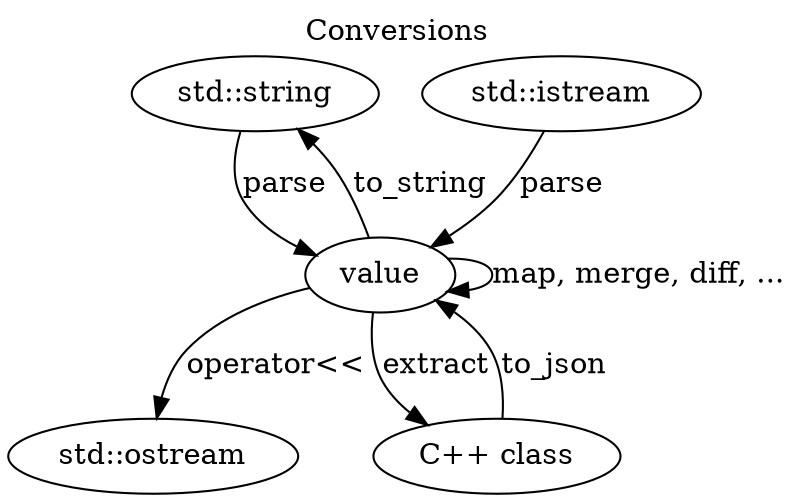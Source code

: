 digraph jsonv {
  label="Conversions"
  labelloc="t"
  
  str     [label="std::string"]
  istream [label="std::istream"]
  ostream [label="std::ostream"]
  value   [label="value", URL="\ref jsonv::value"]
  class   [label="C++ class"]
  
  value   -> str     [label="to_string"]
  value   -> ostream [label="operator<<"]
  str     -> value   [label="parse"]
  istream -> value   [label="parse"]
  value   -> value   [label="map, merge, diff, ..."]
  value   -> class   [label="extract"]
  class   -> value   [label="to_json"]
}
